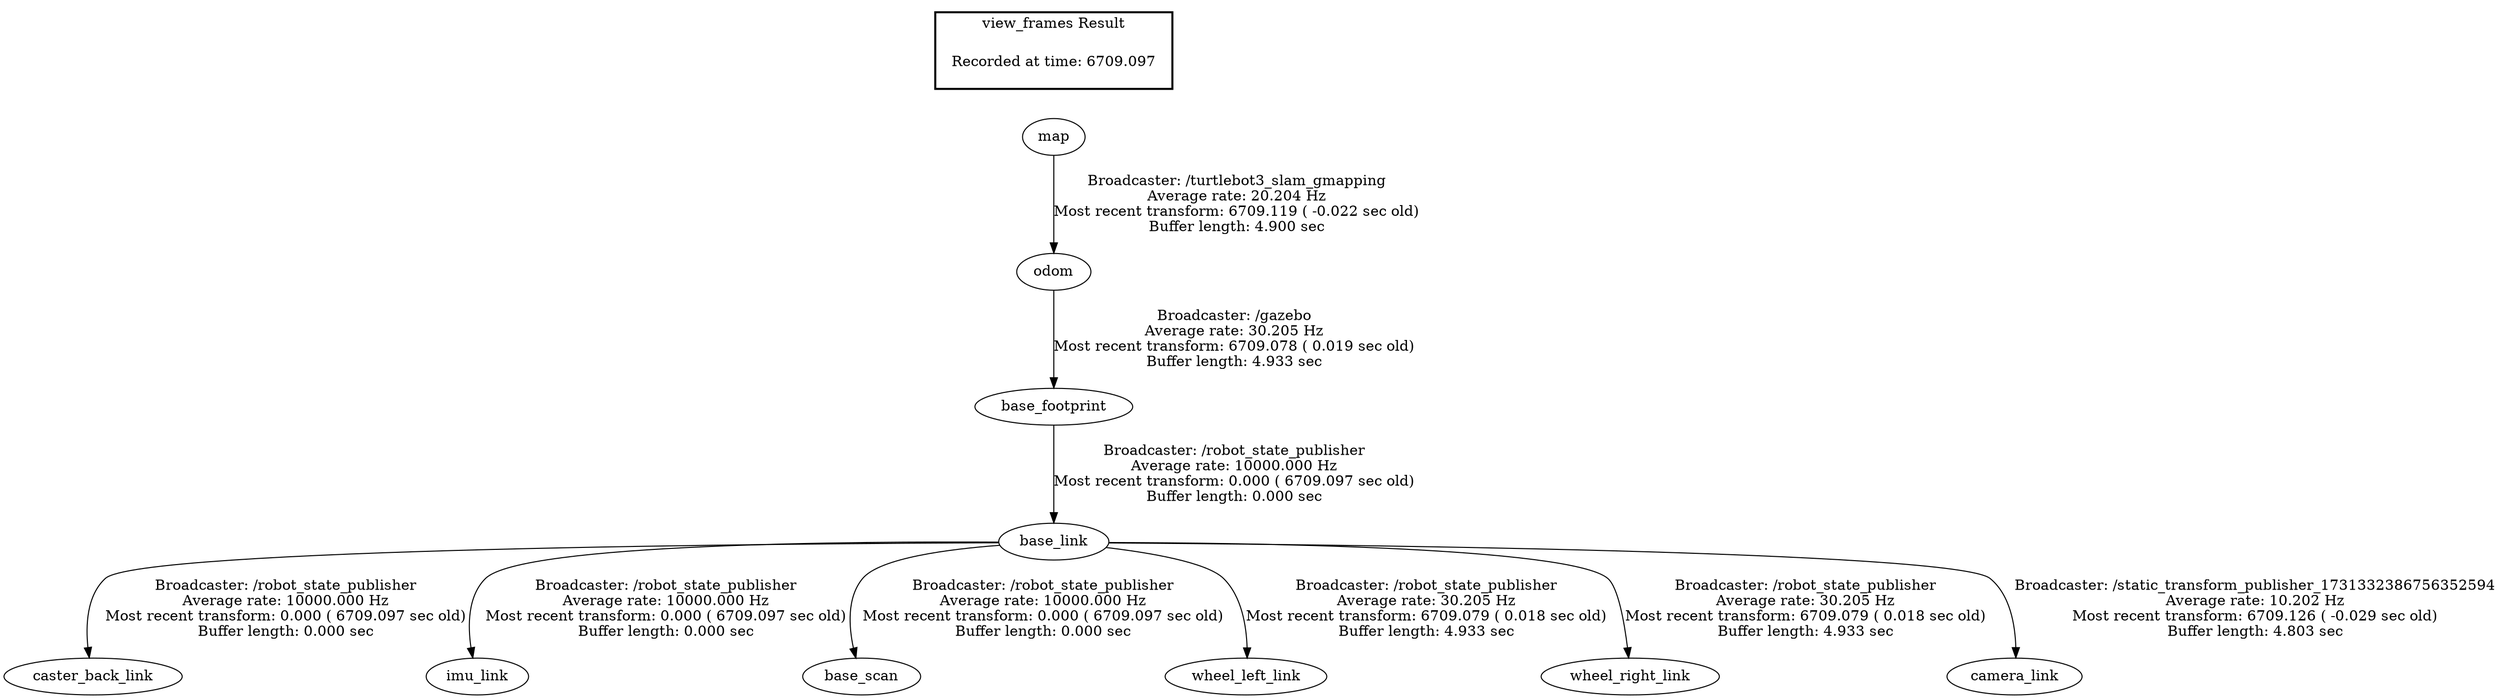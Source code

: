 digraph G {
"base_footprint" -> "base_link"[label="Broadcaster: /robot_state_publisher\nAverage rate: 10000.000 Hz\nMost recent transform: 0.000 ( 6709.097 sec old)\nBuffer length: 0.000 sec\n"];
"odom" -> "base_footprint"[label="Broadcaster: /gazebo\nAverage rate: 30.205 Hz\nMost recent transform: 6709.078 ( 0.019 sec old)\nBuffer length: 4.933 sec\n"];
"base_link" -> "caster_back_link"[label="Broadcaster: /robot_state_publisher\nAverage rate: 10000.000 Hz\nMost recent transform: 0.000 ( 6709.097 sec old)\nBuffer length: 0.000 sec\n"];
"base_link" -> "imu_link"[label="Broadcaster: /robot_state_publisher\nAverage rate: 10000.000 Hz\nMost recent transform: 0.000 ( 6709.097 sec old)\nBuffer length: 0.000 sec\n"];
"base_link" -> "base_scan"[label="Broadcaster: /robot_state_publisher\nAverage rate: 10000.000 Hz\nMost recent transform: 0.000 ( 6709.097 sec old)\nBuffer length: 0.000 sec\n"];
"map" -> "odom"[label="Broadcaster: /turtlebot3_slam_gmapping\nAverage rate: 20.204 Hz\nMost recent transform: 6709.119 ( -0.022 sec old)\nBuffer length: 4.900 sec\n"];
"base_link" -> "wheel_left_link"[label="Broadcaster: /robot_state_publisher\nAverage rate: 30.205 Hz\nMost recent transform: 6709.079 ( 0.018 sec old)\nBuffer length: 4.933 sec\n"];
"base_link" -> "wheel_right_link"[label="Broadcaster: /robot_state_publisher\nAverage rate: 30.205 Hz\nMost recent transform: 6709.079 ( 0.018 sec old)\nBuffer length: 4.933 sec\n"];
"base_link" -> "camera_link"[label="Broadcaster: /static_transform_publisher_1731332386756352594\nAverage rate: 10.202 Hz\nMost recent transform: 6709.126 ( -0.029 sec old)\nBuffer length: 4.803 sec\n"];
edge [style=invis];
 subgraph cluster_legend { style=bold; color=black; label ="view_frames Result";
"Recorded at time: 6709.097"[ shape=plaintext ] ;
 }->"map";
}